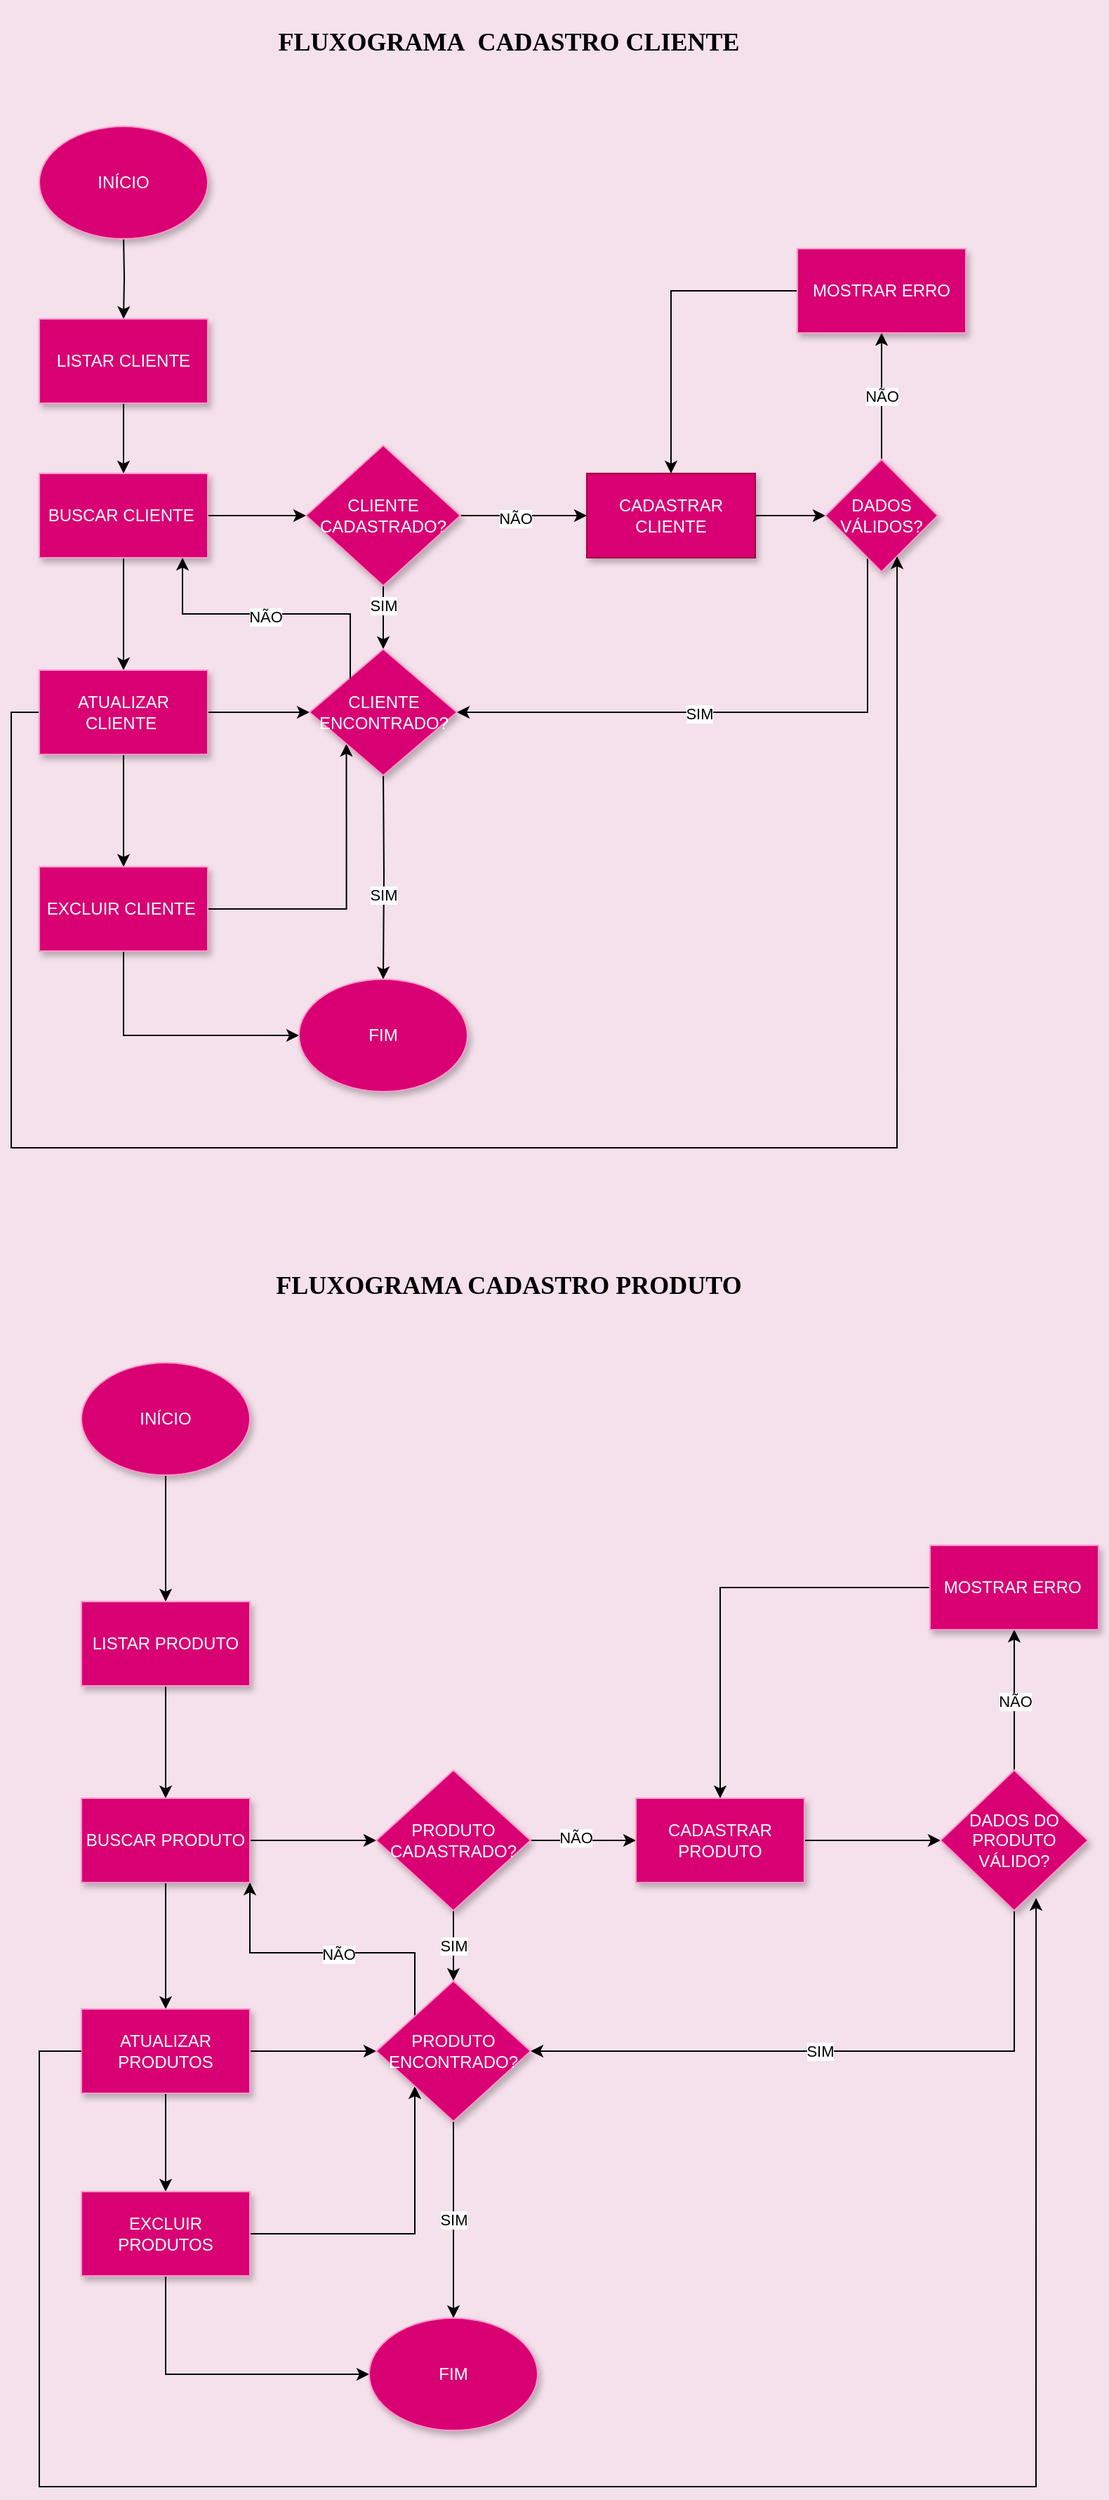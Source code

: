 <mxfile version="24.4.7" type="github">
  <diagram name="Página-1" id="dKwEbfN77uNNyOMGRZaD">
    <mxGraphModel dx="1434" dy="782" grid="1" gridSize="10" guides="1" tooltips="1" connect="1" arrows="1" fold="1" page="1" pageScale="1" pageWidth="827" pageHeight="1169" background="#f4e1eb" math="0" shadow="0">
      <root>
        <mxCell id="0" />
        <mxCell id="1" parent="0" />
        <mxCell id="VYiEM14LJb83dmkJ5VDQ-44" value="" style="edgeStyle=orthogonalEdgeStyle;rounded=0;orthogonalLoop=1;jettySize=auto;html=1;" parent="1" target="VYiEM14LJb83dmkJ5VDQ-43" edge="1">
          <mxGeometry relative="1" as="geometry">
            <mxPoint x="140" y="237" as="sourcePoint" />
          </mxGeometry>
        </mxCell>
        <mxCell id="VYiEM14LJb83dmkJ5VDQ-42" value="INÍCIO" style="ellipse;whiteSpace=wrap;html=1;fillColor=#d80073;strokeColor=#FF99CC;fontColor=#ffffff;shadow=1;" parent="1" vertex="1">
          <mxGeometry x="80" y="160" width="120" height="80" as="geometry" />
        </mxCell>
        <mxCell id="VYiEM14LJb83dmkJ5VDQ-46" value="" style="edgeStyle=orthogonalEdgeStyle;rounded=0;orthogonalLoop=1;jettySize=auto;html=1;" parent="1" source="VYiEM14LJb83dmkJ5VDQ-43" target="VYiEM14LJb83dmkJ5VDQ-45" edge="1">
          <mxGeometry relative="1" as="geometry" />
        </mxCell>
        <mxCell id="VYiEM14LJb83dmkJ5VDQ-43" value="LISTAR CLIENTE" style="rounded=0;whiteSpace=wrap;html=1;fillColor=#d80073;strokeColor=#FF99CC;fontColor=#ffffff;shadow=1;" parent="1" vertex="1">
          <mxGeometry x="80" y="297" width="120" height="60" as="geometry" />
        </mxCell>
        <mxCell id="VYiEM14LJb83dmkJ5VDQ-48" value="" style="edgeStyle=orthogonalEdgeStyle;rounded=0;orthogonalLoop=1;jettySize=auto;html=1;" parent="1" source="VYiEM14LJb83dmkJ5VDQ-45" target="VYiEM14LJb83dmkJ5VDQ-47" edge="1">
          <mxGeometry relative="1" as="geometry" />
        </mxCell>
        <mxCell id="VYiEM14LJb83dmkJ5VDQ-63" value="" style="edgeStyle=orthogonalEdgeStyle;rounded=0;orthogonalLoop=1;jettySize=auto;html=1;" parent="1" source="VYiEM14LJb83dmkJ5VDQ-45" target="VYiEM14LJb83dmkJ5VDQ-62" edge="1">
          <mxGeometry relative="1" as="geometry" />
        </mxCell>
        <mxCell id="VYiEM14LJb83dmkJ5VDQ-45" value="BUSCAR CLIENTE&amp;nbsp;" style="rounded=0;whiteSpace=wrap;html=1;fillColor=#d80073;strokeColor=#FF99CC;fontColor=#ffffff;shadow=1;" parent="1" vertex="1">
          <mxGeometry x="80" y="407" width="120" height="60" as="geometry" />
        </mxCell>
        <mxCell id="VYiEM14LJb83dmkJ5VDQ-50" value="" style="edgeStyle=orthogonalEdgeStyle;rounded=0;orthogonalLoop=1;jettySize=auto;html=1;" parent="1" source="VYiEM14LJb83dmkJ5VDQ-47" target="VYiEM14LJb83dmkJ5VDQ-49" edge="1">
          <mxGeometry relative="1" as="geometry" />
        </mxCell>
        <mxCell id="VYiEM14LJb83dmkJ5VDQ-51" value="NÃO" style="edgeLabel;html=1;align=center;verticalAlign=middle;resizable=0;points=[];" parent="VYiEM14LJb83dmkJ5VDQ-50" vertex="1" connectable="0">
          <mxGeometry x="-0.147" y="-2" relative="1" as="geometry">
            <mxPoint as="offset" />
          </mxGeometry>
        </mxCell>
        <mxCell id="VYiEM14LJb83dmkJ5VDQ-72" value="" style="edgeStyle=orthogonalEdgeStyle;rounded=0;orthogonalLoop=1;jettySize=auto;html=1;" parent="1" source="VYiEM14LJb83dmkJ5VDQ-47" target="VYiEM14LJb83dmkJ5VDQ-70" edge="1">
          <mxGeometry relative="1" as="geometry" />
        </mxCell>
        <mxCell id="VYiEM14LJb83dmkJ5VDQ-76" value="SIM" style="edgeLabel;html=1;align=center;verticalAlign=middle;resizable=0;points=[];" parent="VYiEM14LJb83dmkJ5VDQ-72" vertex="1" connectable="0">
          <mxGeometry x="-0.367" relative="1" as="geometry">
            <mxPoint as="offset" />
          </mxGeometry>
        </mxCell>
        <mxCell id="VYiEM14LJb83dmkJ5VDQ-47" value="CLIENTE CADASTRADO?" style="rhombus;whiteSpace=wrap;html=1;rounded=0;fillColor=#d80073;strokeColor=#FF99CC;fontColor=#ffffff;shadow=1;" parent="1" vertex="1">
          <mxGeometry x="270" y="387" width="110" height="100" as="geometry" />
        </mxCell>
        <mxCell id="VYiEM14LJb83dmkJ5VDQ-55" value="" style="edgeStyle=orthogonalEdgeStyle;rounded=0;orthogonalLoop=1;jettySize=auto;html=1;" parent="1" source="VYiEM14LJb83dmkJ5VDQ-49" target="VYiEM14LJb83dmkJ5VDQ-54" edge="1">
          <mxGeometry relative="1" as="geometry" />
        </mxCell>
        <mxCell id="VYiEM14LJb83dmkJ5VDQ-49" value="CADASTRAR CLIENTE" style="whiteSpace=wrap;html=1;rounded=0;fillColor=#d80073;strokeColor=#A50040;fontColor=#ffffff;shadow=1;" parent="1" vertex="1">
          <mxGeometry x="470" y="407" width="120" height="60" as="geometry" />
        </mxCell>
        <mxCell id="VYiEM14LJb83dmkJ5VDQ-69" style="edgeStyle=orthogonalEdgeStyle;rounded=0;orthogonalLoop=1;jettySize=auto;html=1;" parent="1" target="VYiEM14LJb83dmkJ5VDQ-67" edge="1">
          <mxGeometry relative="1" as="geometry">
            <mxPoint x="325" y="617" as="sourcePoint" />
          </mxGeometry>
        </mxCell>
        <mxCell id="VYiEM14LJb83dmkJ5VDQ-73" value="SIM" style="edgeLabel;html=1;align=center;verticalAlign=middle;resizable=0;points=[];" parent="VYiEM14LJb83dmkJ5VDQ-69" vertex="1" connectable="0">
          <mxGeometry x="0.203" y="2" relative="1" as="geometry">
            <mxPoint x="-2" as="offset" />
          </mxGeometry>
        </mxCell>
        <mxCell id="VYiEM14LJb83dmkJ5VDQ-56" style="edgeStyle=orthogonalEdgeStyle;rounded=0;orthogonalLoop=1;jettySize=auto;html=1;entryX=1;entryY=0.5;entryDx=0;entryDy=0;" parent="1" source="VYiEM14LJb83dmkJ5VDQ-54" target="VYiEM14LJb83dmkJ5VDQ-70" edge="1">
          <mxGeometry relative="1" as="geometry">
            <mxPoint x="680" y="487" as="sourcePoint" />
            <mxPoint x="450" y="587" as="targetPoint" />
            <Array as="points">
              <mxPoint x="670" y="577" />
            </Array>
          </mxGeometry>
        </mxCell>
        <mxCell id="VYiEM14LJb83dmkJ5VDQ-74" value="SIM" style="edgeLabel;html=1;align=center;verticalAlign=middle;resizable=0;points=[];" parent="VYiEM14LJb83dmkJ5VDQ-56" vertex="1" connectable="0">
          <mxGeometry x="0.145" y="1" relative="1" as="geometry">
            <mxPoint as="offset" />
          </mxGeometry>
        </mxCell>
        <mxCell id="VYiEM14LJb83dmkJ5VDQ-60" value="NÃO" style="edgeStyle=orthogonalEdgeStyle;rounded=0;orthogonalLoop=1;jettySize=auto;html=1;" parent="1" source="VYiEM14LJb83dmkJ5VDQ-54" target="VYiEM14LJb83dmkJ5VDQ-59" edge="1">
          <mxGeometry relative="1" as="geometry" />
        </mxCell>
        <mxCell id="VYiEM14LJb83dmkJ5VDQ-54" value="DADOS VÁLIDOS?" style="rhombus;whiteSpace=wrap;html=1;rounded=0;fillColor=#d80073;strokeColor=#FF99CC;fontColor=#ffffff;shadow=1;" parent="1" vertex="1">
          <mxGeometry x="640" y="397" width="80" height="80" as="geometry" />
        </mxCell>
        <mxCell id="cEaKdVTYvAvty1d2w6ZT-21" style="edgeStyle=orthogonalEdgeStyle;rounded=0;orthogonalLoop=1;jettySize=auto;html=1;entryX=0.5;entryY=0;entryDx=0;entryDy=0;" edge="1" parent="1" source="VYiEM14LJb83dmkJ5VDQ-59" target="VYiEM14LJb83dmkJ5VDQ-49">
          <mxGeometry relative="1" as="geometry" />
        </mxCell>
        <mxCell id="VYiEM14LJb83dmkJ5VDQ-59" value="MOSTRAR ERRO" style="whiteSpace=wrap;html=1;rounded=0;fillColor=#d80073;strokeColor=#FF99CC;fontColor=#ffffff;glass=0;shadow=1;" parent="1" vertex="1">
          <mxGeometry x="620" y="247" width="120" height="60" as="geometry" />
        </mxCell>
        <mxCell id="VYiEM14LJb83dmkJ5VDQ-66" style="edgeStyle=orthogonalEdgeStyle;rounded=0;orthogonalLoop=1;jettySize=auto;html=1;entryX=0.5;entryY=0;entryDx=0;entryDy=0;" parent="1" source="VYiEM14LJb83dmkJ5VDQ-62" target="VYiEM14LJb83dmkJ5VDQ-65" edge="1">
          <mxGeometry relative="1" as="geometry" />
        </mxCell>
        <mxCell id="VYiEM14LJb83dmkJ5VDQ-75" style="edgeStyle=orthogonalEdgeStyle;rounded=0;orthogonalLoop=1;jettySize=auto;html=1;entryX=0.638;entryY=0.863;entryDx=0;entryDy=0;exitX=0;exitY=0.75;exitDx=0;exitDy=0;entryPerimeter=0;fillColor=#e6d0de;gradientColor=#d5739d;strokeColor=#000000;" parent="1" source="VYiEM14LJb83dmkJ5VDQ-62" target="VYiEM14LJb83dmkJ5VDQ-54" edge="1">
          <mxGeometry relative="1" as="geometry">
            <mxPoint x="690" y="477" as="targetPoint" />
            <mxPoint x="50" y="867" as="sourcePoint" />
            <Array as="points">
              <mxPoint x="80" y="577" />
              <mxPoint x="60" y="577" />
              <mxPoint x="60" y="887" />
              <mxPoint x="691" y="887" />
            </Array>
          </mxGeometry>
        </mxCell>
        <mxCell id="VYiEM14LJb83dmkJ5VDQ-81" value="" style="edgeStyle=orthogonalEdgeStyle;rounded=0;orthogonalLoop=1;jettySize=auto;html=1;" parent="1" source="VYiEM14LJb83dmkJ5VDQ-62" target="VYiEM14LJb83dmkJ5VDQ-70" edge="1">
          <mxGeometry relative="1" as="geometry" />
        </mxCell>
        <mxCell id="VYiEM14LJb83dmkJ5VDQ-62" value="ATUALIZAR CLIENTE&amp;nbsp;" style="whiteSpace=wrap;html=1;rounded=0;fillColor=#d80073;fontColor=#ffffff;strokeColor=#FF99CC;shadow=1;" parent="1" vertex="1">
          <mxGeometry x="80" y="547" width="120" height="60" as="geometry" />
        </mxCell>
        <mxCell id="VYiEM14LJb83dmkJ5VDQ-68" style="edgeStyle=orthogonalEdgeStyle;rounded=0;orthogonalLoop=1;jettySize=auto;html=1;entryX=0;entryY=0.5;entryDx=0;entryDy=0;" parent="1" source="VYiEM14LJb83dmkJ5VDQ-65" target="VYiEM14LJb83dmkJ5VDQ-67" edge="1">
          <mxGeometry relative="1" as="geometry">
            <Array as="points">
              <mxPoint x="140" y="807" />
            </Array>
          </mxGeometry>
        </mxCell>
        <mxCell id="VYiEM14LJb83dmkJ5VDQ-86" style="edgeStyle=orthogonalEdgeStyle;rounded=0;orthogonalLoop=1;jettySize=auto;html=1;entryX=0;entryY=1;entryDx=0;entryDy=0;" parent="1" source="VYiEM14LJb83dmkJ5VDQ-65" target="VYiEM14LJb83dmkJ5VDQ-70" edge="1">
          <mxGeometry relative="1" as="geometry">
            <Array as="points">
              <mxPoint x="299" y="717" />
            </Array>
          </mxGeometry>
        </mxCell>
        <mxCell id="VYiEM14LJb83dmkJ5VDQ-65" value="EXCLUIR CLIENTE&amp;nbsp;" style="rounded=0;whiteSpace=wrap;html=1;fillColor=#d80073;fontColor=#ffffff;strokeColor=#FF99CC;glass=0;shadow=1;" parent="1" vertex="1">
          <mxGeometry x="80" y="687" width="120" height="60" as="geometry" />
        </mxCell>
        <mxCell id="VYiEM14LJb83dmkJ5VDQ-67" value="FIM" style="ellipse;whiteSpace=wrap;html=1;fillColor=#d80073;fontColor=#ffffff;strokeColor=#FF99CC;shadow=1;" parent="1" vertex="1">
          <mxGeometry x="265" y="767" width="120" height="80" as="geometry" />
        </mxCell>
        <mxCell id="VYiEM14LJb83dmkJ5VDQ-70" value="CLIENTE ENCONTRADO?" style="rhombus;whiteSpace=wrap;html=1;fillColor=#d80073;strokeColor=#FF99CC;fontColor=#ffffff;shadow=1;" parent="1" vertex="1">
          <mxGeometry x="272.5" y="532" width="105" height="90" as="geometry" />
        </mxCell>
        <mxCell id="VYiEM14LJb83dmkJ5VDQ-82" style="edgeStyle=orthogonalEdgeStyle;rounded=0;orthogonalLoop=1;jettySize=auto;html=1;entryX=0.842;entryY=1.05;entryDx=0;entryDy=0;entryPerimeter=0;" parent="1" edge="1">
          <mxGeometry relative="1" as="geometry">
            <mxPoint x="301.5" y="552.98" as="sourcePoint" />
            <mxPoint x="181.04" y="467" as="targetPoint" />
            <Array as="points">
              <mxPoint x="302" y="507" />
              <mxPoint x="182" y="507" />
            </Array>
          </mxGeometry>
        </mxCell>
        <mxCell id="VYiEM14LJb83dmkJ5VDQ-84" value="NÃO" style="edgeLabel;html=1;align=center;verticalAlign=middle;resizable=0;points=[];" parent="VYiEM14LJb83dmkJ5VDQ-82" vertex="1" connectable="0">
          <mxGeometry x="0.036" y="2" relative="1" as="geometry">
            <mxPoint as="offset" />
          </mxGeometry>
        </mxCell>
        <mxCell id="cEaKdVTYvAvty1d2w6ZT-2" value="&lt;h2&gt;&lt;font face=&quot;Garamond&quot;&gt;FLUXOGRAMA&amp;nbsp; CADASTRO CLIENTE&lt;/font&gt;&lt;/h2&gt;" style="text;html=1;align=center;verticalAlign=middle;resizable=0;points=[];autosize=1;strokeColor=none;fillColor=none;" vertex="1" parent="1">
          <mxGeometry x="239" y="70" width="350" height="60" as="geometry" />
        </mxCell>
        <mxCell id="cEaKdVTYvAvty1d2w6ZT-3" value="&lt;h2&gt;&lt;font face=&quot;Garamond&quot;&gt;FLUXOGRAMA CADASTRO PRODUTO&lt;/font&gt;&lt;/h2&gt;" style="text;html=1;align=center;verticalAlign=middle;resizable=0;points=[];autosize=1;strokeColor=none;fillColor=none;" vertex="1" parent="1">
          <mxGeometry x="239" y="955" width="350" height="60" as="geometry" />
        </mxCell>
        <mxCell id="cEaKdVTYvAvty1d2w6ZT-6" value="" style="edgeStyle=orthogonalEdgeStyle;rounded=0;orthogonalLoop=1;jettySize=auto;html=1;" edge="1" parent="1" source="cEaKdVTYvAvty1d2w6ZT-4" target="cEaKdVTYvAvty1d2w6ZT-5">
          <mxGeometry relative="1" as="geometry" />
        </mxCell>
        <mxCell id="cEaKdVTYvAvty1d2w6ZT-4" value="INÍCIO" style="ellipse;whiteSpace=wrap;html=1;fillColor=#d80073;fontColor=#ffffff;strokeColor=#FF99CC;shadow=1;" vertex="1" parent="1">
          <mxGeometry x="110" y="1040" width="120" height="80" as="geometry" />
        </mxCell>
        <mxCell id="cEaKdVTYvAvty1d2w6ZT-8" value="" style="edgeStyle=orthogonalEdgeStyle;rounded=0;orthogonalLoop=1;jettySize=auto;html=1;" edge="1" parent="1" source="cEaKdVTYvAvty1d2w6ZT-5" target="cEaKdVTYvAvty1d2w6ZT-7">
          <mxGeometry relative="1" as="geometry" />
        </mxCell>
        <mxCell id="cEaKdVTYvAvty1d2w6ZT-5" value="LISTAR PRODUTO" style="whiteSpace=wrap;html=1;fillColor=#d80073;strokeColor=#FF99CC;fontColor=#ffffff;shadow=1;" vertex="1" parent="1">
          <mxGeometry x="110" y="1210" width="120" height="60" as="geometry" />
        </mxCell>
        <mxCell id="cEaKdVTYvAvty1d2w6ZT-10" value="" style="edgeStyle=orthogonalEdgeStyle;rounded=0;orthogonalLoop=1;jettySize=auto;html=1;" edge="1" parent="1" source="cEaKdVTYvAvty1d2w6ZT-7" target="cEaKdVTYvAvty1d2w6ZT-9">
          <mxGeometry relative="1" as="geometry" />
        </mxCell>
        <mxCell id="cEaKdVTYvAvty1d2w6ZT-14" value="" style="edgeStyle=orthogonalEdgeStyle;rounded=0;orthogonalLoop=1;jettySize=auto;html=1;" edge="1" parent="1" source="cEaKdVTYvAvty1d2w6ZT-7" target="cEaKdVTYvAvty1d2w6ZT-13">
          <mxGeometry relative="1" as="geometry" />
        </mxCell>
        <mxCell id="cEaKdVTYvAvty1d2w6ZT-7" value="BUSCAR PRODUTO" style="whiteSpace=wrap;html=1;fillColor=#d80073;strokeColor=#FF99CC;fontColor=#ffffff;shadow=1;" vertex="1" parent="1">
          <mxGeometry x="110" y="1350" width="120" height="60" as="geometry" />
        </mxCell>
        <mxCell id="cEaKdVTYvAvty1d2w6ZT-12" value="" style="edgeStyle=orthogonalEdgeStyle;rounded=0;orthogonalLoop=1;jettySize=auto;html=1;" edge="1" parent="1" source="cEaKdVTYvAvty1d2w6ZT-9" target="cEaKdVTYvAvty1d2w6ZT-11">
          <mxGeometry relative="1" as="geometry" />
        </mxCell>
        <mxCell id="cEaKdVTYvAvty1d2w6ZT-35" value="" style="edgeStyle=orthogonalEdgeStyle;rounded=0;orthogonalLoop=1;jettySize=auto;html=1;" edge="1" parent="1" source="cEaKdVTYvAvty1d2w6ZT-9" target="cEaKdVTYvAvty1d2w6ZT-23">
          <mxGeometry relative="1" as="geometry" />
        </mxCell>
        <mxCell id="cEaKdVTYvAvty1d2w6ZT-9" value="ATUALIZAR PRODUTOS" style="whiteSpace=wrap;html=1;fillColor=#d80073;strokeColor=#FF99CC;fontColor=#ffffff;shadow=1;" vertex="1" parent="1">
          <mxGeometry x="110" y="1500" width="120" height="60" as="geometry" />
        </mxCell>
        <mxCell id="cEaKdVTYvAvty1d2w6ZT-34" style="edgeStyle=orthogonalEdgeStyle;rounded=0;orthogonalLoop=1;jettySize=auto;html=1;entryX=0;entryY=0.5;entryDx=0;entryDy=0;" edge="1" parent="1" source="cEaKdVTYvAvty1d2w6ZT-11" target="cEaKdVTYvAvty1d2w6ZT-25">
          <mxGeometry relative="1" as="geometry">
            <Array as="points">
              <mxPoint x="170" y="1760" />
            </Array>
          </mxGeometry>
        </mxCell>
        <mxCell id="cEaKdVTYvAvty1d2w6ZT-36" style="edgeStyle=orthogonalEdgeStyle;rounded=0;orthogonalLoop=1;jettySize=auto;html=1;entryX=0;entryY=1;entryDx=0;entryDy=0;" edge="1" parent="1" source="cEaKdVTYvAvty1d2w6ZT-11" target="cEaKdVTYvAvty1d2w6ZT-23">
          <mxGeometry relative="1" as="geometry" />
        </mxCell>
        <mxCell id="cEaKdVTYvAvty1d2w6ZT-11" value="EXCLUIR PRODUTOS" style="whiteSpace=wrap;html=1;fillColor=#d80073;strokeColor=#FF99CC;fontColor=#ffffff;shadow=1;" vertex="1" parent="1">
          <mxGeometry x="110" y="1630" width="120" height="60" as="geometry" />
        </mxCell>
        <mxCell id="cEaKdVTYvAvty1d2w6ZT-16" value="" style="edgeStyle=orthogonalEdgeStyle;rounded=0;orthogonalLoop=1;jettySize=auto;html=1;" edge="1" parent="1" source="cEaKdVTYvAvty1d2w6ZT-13" target="cEaKdVTYvAvty1d2w6ZT-15">
          <mxGeometry relative="1" as="geometry" />
        </mxCell>
        <mxCell id="cEaKdVTYvAvty1d2w6ZT-28" value="NÃO" style="edgeLabel;html=1;align=center;verticalAlign=middle;resizable=0;points=[];" vertex="1" connectable="0" parent="cEaKdVTYvAvty1d2w6ZT-16">
          <mxGeometry x="-0.147" y="2" relative="1" as="geometry">
            <mxPoint as="offset" />
          </mxGeometry>
        </mxCell>
        <mxCell id="cEaKdVTYvAvty1d2w6ZT-24" value="SIM" style="edgeStyle=orthogonalEdgeStyle;rounded=0;orthogonalLoop=1;jettySize=auto;html=1;" edge="1" parent="1" source="cEaKdVTYvAvty1d2w6ZT-13" target="cEaKdVTYvAvty1d2w6ZT-23">
          <mxGeometry relative="1" as="geometry" />
        </mxCell>
        <mxCell id="cEaKdVTYvAvty1d2w6ZT-13" value="PRODUTO CADASTRADO?" style="rhombus;whiteSpace=wrap;html=1;fillColor=#d80073;strokeColor=#FF99CC;fontColor=#ffffff;shadow=1;" vertex="1" parent="1">
          <mxGeometry x="320" y="1330" width="110" height="100" as="geometry" />
        </mxCell>
        <mxCell id="cEaKdVTYvAvty1d2w6ZT-18" value="" style="edgeStyle=orthogonalEdgeStyle;rounded=0;orthogonalLoop=1;jettySize=auto;html=1;" edge="1" parent="1" source="cEaKdVTYvAvty1d2w6ZT-15" target="cEaKdVTYvAvty1d2w6ZT-17">
          <mxGeometry relative="1" as="geometry" />
        </mxCell>
        <mxCell id="cEaKdVTYvAvty1d2w6ZT-15" value="CADASTRAR PRODUTO" style="whiteSpace=wrap;html=1;fillColor=#d80073;strokeColor=#FF99CC;fontColor=#ffffff;shadow=1;" vertex="1" parent="1">
          <mxGeometry x="505" y="1350" width="120" height="60" as="geometry" />
        </mxCell>
        <mxCell id="cEaKdVTYvAvty1d2w6ZT-20" value="" style="edgeStyle=orthogonalEdgeStyle;rounded=0;orthogonalLoop=1;jettySize=auto;html=1;" edge="1" parent="1" source="cEaKdVTYvAvty1d2w6ZT-17" target="cEaKdVTYvAvty1d2w6ZT-19">
          <mxGeometry relative="1" as="geometry" />
        </mxCell>
        <mxCell id="cEaKdVTYvAvty1d2w6ZT-29" value="NÃO" style="edgeLabel;html=1;align=center;verticalAlign=middle;resizable=0;points=[];" vertex="1" connectable="0" parent="cEaKdVTYvAvty1d2w6ZT-20">
          <mxGeometry x="-0.02" y="1" relative="1" as="geometry">
            <mxPoint x="1" as="offset" />
          </mxGeometry>
        </mxCell>
        <mxCell id="cEaKdVTYvAvty1d2w6ZT-30" style="edgeStyle=orthogonalEdgeStyle;rounded=0;orthogonalLoop=1;jettySize=auto;html=1;entryX=1;entryY=0.5;entryDx=0;entryDy=0;" edge="1" parent="1" source="cEaKdVTYvAvty1d2w6ZT-17" target="cEaKdVTYvAvty1d2w6ZT-23">
          <mxGeometry relative="1" as="geometry">
            <Array as="points">
              <mxPoint x="775" y="1530" />
            </Array>
          </mxGeometry>
        </mxCell>
        <mxCell id="cEaKdVTYvAvty1d2w6ZT-31" value="SIM" style="edgeLabel;html=1;align=center;verticalAlign=middle;resizable=0;points=[];" vertex="1" connectable="0" parent="cEaKdVTYvAvty1d2w6ZT-30">
          <mxGeometry x="0.073" relative="1" as="geometry">
            <mxPoint as="offset" />
          </mxGeometry>
        </mxCell>
        <mxCell id="cEaKdVTYvAvty1d2w6ZT-17" value="DADOS DO PRODUTO VÁLIDO?" style="rhombus;whiteSpace=wrap;html=1;fillColor=#d80073;strokeColor=#FF99CC;fontColor=#ffffff;shadow=1;" vertex="1" parent="1">
          <mxGeometry x="722" y="1330" width="105" height="100" as="geometry" />
        </mxCell>
        <mxCell id="cEaKdVTYvAvty1d2w6ZT-22" style="edgeStyle=orthogonalEdgeStyle;rounded=0;orthogonalLoop=1;jettySize=auto;html=1;entryX=0.5;entryY=0;entryDx=0;entryDy=0;" edge="1" parent="1" source="cEaKdVTYvAvty1d2w6ZT-19" target="cEaKdVTYvAvty1d2w6ZT-15">
          <mxGeometry relative="1" as="geometry" />
        </mxCell>
        <mxCell id="cEaKdVTYvAvty1d2w6ZT-19" value="MOSTRAR ERRO&amp;nbsp;" style="whiteSpace=wrap;html=1;fillColor=#d80073;strokeColor=#FF99CC;fontColor=#ffffff;shadow=1;" vertex="1" parent="1">
          <mxGeometry x="714.5" y="1170" width="120" height="60" as="geometry" />
        </mxCell>
        <mxCell id="cEaKdVTYvAvty1d2w6ZT-26" style="edgeStyle=orthogonalEdgeStyle;rounded=0;orthogonalLoop=1;jettySize=auto;html=1;entryX=1;entryY=1;entryDx=0;entryDy=0;exitX=0;exitY=0;exitDx=0;exitDy=0;" edge="1" parent="1" source="cEaKdVTYvAvty1d2w6ZT-23" target="cEaKdVTYvAvty1d2w6ZT-7">
          <mxGeometry relative="1" as="geometry">
            <mxPoint x="310" y="1480" as="sourcePoint" />
            <Array as="points">
              <mxPoint x="348" y="1460" />
              <mxPoint x="230" y="1460" />
            </Array>
          </mxGeometry>
        </mxCell>
        <mxCell id="cEaKdVTYvAvty1d2w6ZT-27" value="NÃO" style="edgeLabel;html=1;align=center;verticalAlign=middle;resizable=0;points=[];" vertex="1" connectable="0" parent="cEaKdVTYvAvty1d2w6ZT-26">
          <mxGeometry x="-0.062" y="1" relative="1" as="geometry">
            <mxPoint as="offset" />
          </mxGeometry>
        </mxCell>
        <mxCell id="cEaKdVTYvAvty1d2w6ZT-32" value="SIM" style="edgeStyle=orthogonalEdgeStyle;rounded=0;orthogonalLoop=1;jettySize=auto;html=1;" edge="1" parent="1" source="cEaKdVTYvAvty1d2w6ZT-23" target="cEaKdVTYvAvty1d2w6ZT-25">
          <mxGeometry relative="1" as="geometry" />
        </mxCell>
        <mxCell id="cEaKdVTYvAvty1d2w6ZT-23" value="PRODUTO ENCONTRADO?" style="rhombus;whiteSpace=wrap;html=1;fillColor=#d80073;strokeColor=#FF99CC;fontColor=#ffffff;shadow=1;" vertex="1" parent="1">
          <mxGeometry x="320" y="1480" width="110" height="100" as="geometry" />
        </mxCell>
        <mxCell id="cEaKdVTYvAvty1d2w6ZT-25" value="FIM" style="ellipse;whiteSpace=wrap;html=1;fillColor=#d80073;fontColor=#ffffff;strokeColor=#FF99CC;shadow=1;" vertex="1" parent="1">
          <mxGeometry x="315" y="1720" width="120" height="80" as="geometry" />
        </mxCell>
        <mxCell id="cEaKdVTYvAvty1d2w6ZT-33" style="edgeStyle=orthogonalEdgeStyle;rounded=0;orthogonalLoop=1;jettySize=auto;html=1;entryX=0.648;entryY=0.91;entryDx=0;entryDy=0;entryPerimeter=0;" edge="1" parent="1" target="cEaKdVTYvAvty1d2w6ZT-17">
          <mxGeometry relative="1" as="geometry">
            <mxPoint x="110" y="1530" as="sourcePoint" />
            <Array as="points">
              <mxPoint x="110" y="1530" />
              <mxPoint x="80" y="1530" />
              <mxPoint x="80" y="1840" />
              <mxPoint x="790" y="1840" />
            </Array>
          </mxGeometry>
        </mxCell>
      </root>
    </mxGraphModel>
  </diagram>
</mxfile>
